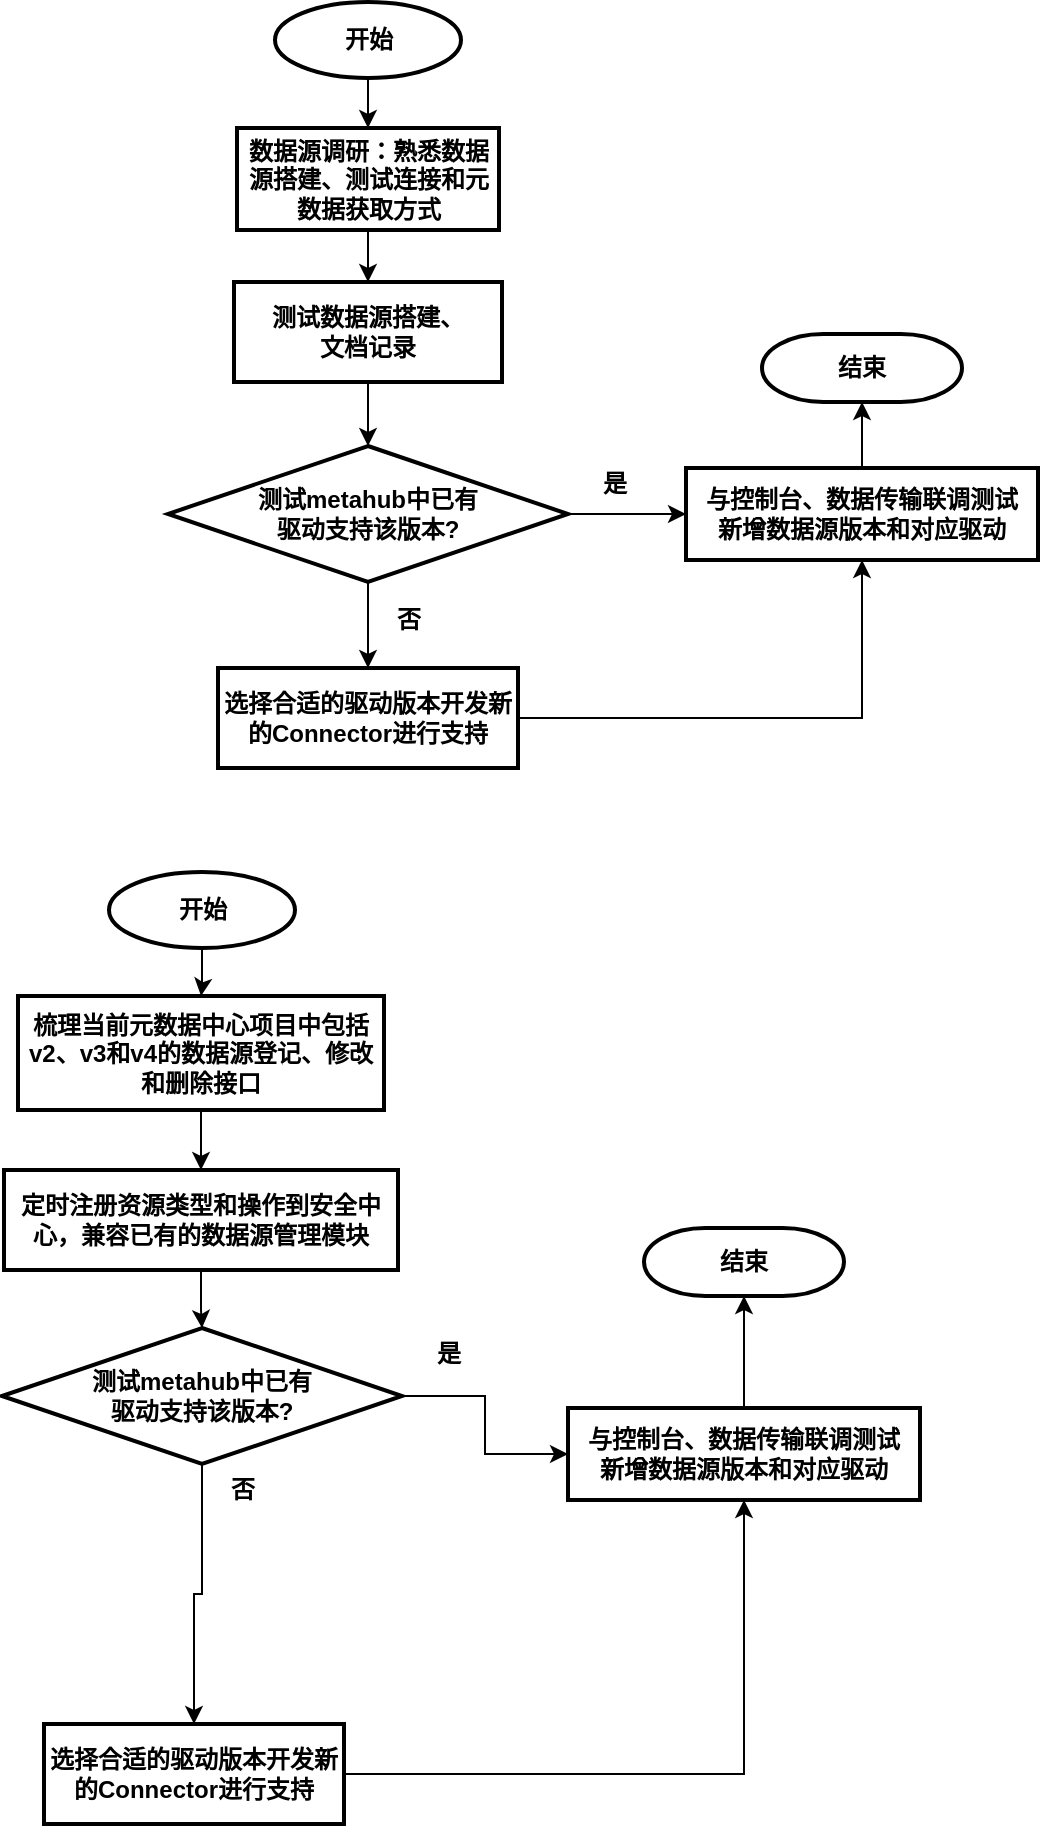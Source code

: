 <mxfile version="20.6.0" type="github">
  <diagram id="SEg9n3wG__ElUB7BrxDW" name="第 1 页">
    <mxGraphModel dx="782" dy="436" grid="0" gridSize="10" guides="1" tooltips="1" connect="1" arrows="1" fold="1" page="1" pageScale="1" pageWidth="827" pageHeight="1169" math="0" shadow="0">
      <root>
        <mxCell id="0" />
        <mxCell id="1" parent="0" />
        <mxCell id="45IXkjVk5gc_Z_pYW6Ua-3" value="" style="edgeStyle=orthogonalEdgeStyle;rounded=0;orthogonalLoop=1;jettySize=auto;html=1;" edge="1" parent="1" source="45IXkjVk5gc_Z_pYW6Ua-1" target="45IXkjVk5gc_Z_pYW6Ua-2">
          <mxGeometry relative="1" as="geometry" />
        </mxCell>
        <mxCell id="45IXkjVk5gc_Z_pYW6Ua-1" value="开始" style="strokeWidth=2;html=1;shape=mxgraph.flowchart.start_1;whiteSpace=wrap;fontStyle=1" vertex="1" parent="1">
          <mxGeometry x="355.5" y="221" width="93" height="38" as="geometry" />
        </mxCell>
        <mxCell id="45IXkjVk5gc_Z_pYW6Ua-5" value="" style="edgeStyle=orthogonalEdgeStyle;rounded=0;orthogonalLoop=1;jettySize=auto;html=1;" edge="1" parent="1" source="45IXkjVk5gc_Z_pYW6Ua-2" target="45IXkjVk5gc_Z_pYW6Ua-4">
          <mxGeometry relative="1" as="geometry" />
        </mxCell>
        <mxCell id="45IXkjVk5gc_Z_pYW6Ua-2" value="数据源调研：熟悉数据源搭建、测试连接和元数据获取方式" style="whiteSpace=wrap;html=1;strokeWidth=2;fontStyle=1" vertex="1" parent="1">
          <mxGeometry x="336.5" y="284" width="131" height="51" as="geometry" />
        </mxCell>
        <mxCell id="45IXkjVk5gc_Z_pYW6Ua-7" value="" style="edgeStyle=orthogonalEdgeStyle;rounded=0;orthogonalLoop=1;jettySize=auto;html=1;" edge="1" parent="1" source="45IXkjVk5gc_Z_pYW6Ua-4" target="45IXkjVk5gc_Z_pYW6Ua-6">
          <mxGeometry relative="1" as="geometry" />
        </mxCell>
        <mxCell id="45IXkjVk5gc_Z_pYW6Ua-4" value="测试数据源搭建、&lt;br&gt;文档记录" style="whiteSpace=wrap;html=1;strokeWidth=2;fontStyle=1" vertex="1" parent="1">
          <mxGeometry x="335" y="361" width="134" height="50" as="geometry" />
        </mxCell>
        <mxCell id="45IXkjVk5gc_Z_pYW6Ua-12" value="" style="edgeStyle=orthogonalEdgeStyle;rounded=0;orthogonalLoop=1;jettySize=auto;html=1;" edge="1" parent="1" source="45IXkjVk5gc_Z_pYW6Ua-6" target="45IXkjVk5gc_Z_pYW6Ua-11">
          <mxGeometry relative="1" as="geometry" />
        </mxCell>
        <mxCell id="45IXkjVk5gc_Z_pYW6Ua-17" value="" style="edgeStyle=orthogonalEdgeStyle;rounded=0;orthogonalLoop=1;jettySize=auto;html=1;" edge="1" parent="1" source="45IXkjVk5gc_Z_pYW6Ua-6" target="45IXkjVk5gc_Z_pYW6Ua-16">
          <mxGeometry relative="1" as="geometry" />
        </mxCell>
        <mxCell id="45IXkjVk5gc_Z_pYW6Ua-6" value="测试metahub中已有&lt;br&gt;驱动支持该版本?" style="rhombus;whiteSpace=wrap;html=1;strokeWidth=2;fontStyle=1;" vertex="1" parent="1">
          <mxGeometry x="302" y="443" width="200" height="68" as="geometry" />
        </mxCell>
        <mxCell id="45IXkjVk5gc_Z_pYW6Ua-10" value="是" style="text;html=1;align=center;verticalAlign=middle;resizable=0;points=[];autosize=1;strokeColor=none;fillColor=none;fontStyle=1" vertex="1" parent="1">
          <mxGeometry x="510" y="449" width="30" height="26" as="geometry" />
        </mxCell>
        <mxCell id="45IXkjVk5gc_Z_pYW6Ua-15" value="" style="edgeStyle=orthogonalEdgeStyle;rounded=0;orthogonalLoop=1;jettySize=auto;html=1;" edge="1" parent="1" source="45IXkjVk5gc_Z_pYW6Ua-11" target="45IXkjVk5gc_Z_pYW6Ua-14">
          <mxGeometry relative="1" as="geometry" />
        </mxCell>
        <mxCell id="45IXkjVk5gc_Z_pYW6Ua-11" value="与控制台、数据传输联调测试&lt;br&gt;新增数据源版本和对应驱动" style="whiteSpace=wrap;html=1;strokeWidth=2;fontStyle=1" vertex="1" parent="1">
          <mxGeometry x="561" y="454" width="176" height="46" as="geometry" />
        </mxCell>
        <mxCell id="45IXkjVk5gc_Z_pYW6Ua-14" value="结束" style="strokeWidth=2;html=1;shape=mxgraph.flowchart.terminator;whiteSpace=wrap;fontStyle=1" vertex="1" parent="1">
          <mxGeometry x="599" y="387" width="100" height="34" as="geometry" />
        </mxCell>
        <mxCell id="45IXkjVk5gc_Z_pYW6Ua-18" style="edgeStyle=orthogonalEdgeStyle;rounded=0;orthogonalLoop=1;jettySize=auto;html=1;exitX=1;exitY=0.5;exitDx=0;exitDy=0;entryX=0.5;entryY=1;entryDx=0;entryDy=0;" edge="1" parent="1" source="45IXkjVk5gc_Z_pYW6Ua-16" target="45IXkjVk5gc_Z_pYW6Ua-11">
          <mxGeometry relative="1" as="geometry" />
        </mxCell>
        <mxCell id="45IXkjVk5gc_Z_pYW6Ua-16" value="选择合适的驱动版本开发新的Connector进行支持" style="whiteSpace=wrap;html=1;strokeWidth=2;fontStyle=1;" vertex="1" parent="1">
          <mxGeometry x="327" y="554" width="150" height="50" as="geometry" />
        </mxCell>
        <mxCell id="45IXkjVk5gc_Z_pYW6Ua-19" value="否" style="text;html=1;align=center;verticalAlign=middle;resizable=0;points=[];autosize=1;strokeColor=none;fillColor=none;fontStyle=1" vertex="1" parent="1">
          <mxGeometry x="407" y="517" width="30" height="26" as="geometry" />
        </mxCell>
        <mxCell id="45IXkjVk5gc_Z_pYW6Ua-20" value="" style="edgeStyle=orthogonalEdgeStyle;rounded=0;orthogonalLoop=1;jettySize=auto;html=1;" edge="1" parent="1" source="45IXkjVk5gc_Z_pYW6Ua-21" target="45IXkjVk5gc_Z_pYW6Ua-23">
          <mxGeometry relative="1" as="geometry" />
        </mxCell>
        <mxCell id="45IXkjVk5gc_Z_pYW6Ua-21" value="开始" style="strokeWidth=2;html=1;shape=mxgraph.flowchart.start_1;whiteSpace=wrap;fontStyle=1" vertex="1" parent="1">
          <mxGeometry x="272.5" y="656" width="93" height="38" as="geometry" />
        </mxCell>
        <mxCell id="45IXkjVk5gc_Z_pYW6Ua-22" value="" style="edgeStyle=orthogonalEdgeStyle;rounded=0;orthogonalLoop=1;jettySize=auto;html=1;" edge="1" parent="1" source="45IXkjVk5gc_Z_pYW6Ua-23" target="45IXkjVk5gc_Z_pYW6Ua-25">
          <mxGeometry relative="1" as="geometry" />
        </mxCell>
        <mxCell id="45IXkjVk5gc_Z_pYW6Ua-23" value="梳理当前元数据中心项目中包括v2、v3和v4的数据源登记、修改和删除接口" style="whiteSpace=wrap;html=1;strokeWidth=2;fontStyle=1" vertex="1" parent="1">
          <mxGeometry x="227" y="718" width="183" height="57" as="geometry" />
        </mxCell>
        <mxCell id="45IXkjVk5gc_Z_pYW6Ua-24" value="" style="edgeStyle=orthogonalEdgeStyle;rounded=0;orthogonalLoop=1;jettySize=auto;html=1;" edge="1" parent="1" source="45IXkjVk5gc_Z_pYW6Ua-25" target="45IXkjVk5gc_Z_pYW6Ua-28">
          <mxGeometry relative="1" as="geometry" />
        </mxCell>
        <mxCell id="45IXkjVk5gc_Z_pYW6Ua-25" value="定时注册资源类型和操作到安全中心，兼容已有的数据源管理模块" style="whiteSpace=wrap;html=1;strokeWidth=2;fontStyle=1" vertex="1" parent="1">
          <mxGeometry x="220" y="805" width="197" height="50" as="geometry" />
        </mxCell>
        <mxCell id="45IXkjVk5gc_Z_pYW6Ua-26" value="" style="edgeStyle=orthogonalEdgeStyle;rounded=0;orthogonalLoop=1;jettySize=auto;html=1;" edge="1" parent="1" source="45IXkjVk5gc_Z_pYW6Ua-28" target="45IXkjVk5gc_Z_pYW6Ua-31">
          <mxGeometry relative="1" as="geometry" />
        </mxCell>
        <mxCell id="45IXkjVk5gc_Z_pYW6Ua-27" value="" style="edgeStyle=orthogonalEdgeStyle;rounded=0;orthogonalLoop=1;jettySize=auto;html=1;" edge="1" parent="1" source="45IXkjVk5gc_Z_pYW6Ua-28" target="45IXkjVk5gc_Z_pYW6Ua-34">
          <mxGeometry relative="1" as="geometry" />
        </mxCell>
        <mxCell id="45IXkjVk5gc_Z_pYW6Ua-28" value="测试metahub中已有&lt;br&gt;驱动支持该版本?" style="rhombus;whiteSpace=wrap;html=1;strokeWidth=2;fontStyle=1;" vertex="1" parent="1">
          <mxGeometry x="219" y="884" width="200" height="68" as="geometry" />
        </mxCell>
        <mxCell id="45IXkjVk5gc_Z_pYW6Ua-29" value="是" style="text;html=1;align=center;verticalAlign=middle;resizable=0;points=[];autosize=1;strokeColor=none;fillColor=none;fontStyle=1" vertex="1" parent="1">
          <mxGeometry x="427" y="884" width="30" height="26" as="geometry" />
        </mxCell>
        <mxCell id="45IXkjVk5gc_Z_pYW6Ua-30" value="" style="edgeStyle=orthogonalEdgeStyle;rounded=0;orthogonalLoop=1;jettySize=auto;html=1;" edge="1" parent="1" source="45IXkjVk5gc_Z_pYW6Ua-31" target="45IXkjVk5gc_Z_pYW6Ua-32">
          <mxGeometry relative="1" as="geometry" />
        </mxCell>
        <mxCell id="45IXkjVk5gc_Z_pYW6Ua-31" value="与控制台、数据传输联调测试&lt;br&gt;新增数据源版本和对应驱动" style="whiteSpace=wrap;html=1;strokeWidth=2;fontStyle=1" vertex="1" parent="1">
          <mxGeometry x="502" y="924" width="176" height="46" as="geometry" />
        </mxCell>
        <mxCell id="45IXkjVk5gc_Z_pYW6Ua-32" value="结束" style="strokeWidth=2;html=1;shape=mxgraph.flowchart.terminator;whiteSpace=wrap;fontStyle=1" vertex="1" parent="1">
          <mxGeometry x="540" y="834" width="100" height="34" as="geometry" />
        </mxCell>
        <mxCell id="45IXkjVk5gc_Z_pYW6Ua-33" style="edgeStyle=orthogonalEdgeStyle;rounded=0;orthogonalLoop=1;jettySize=auto;html=1;exitX=1;exitY=0.5;exitDx=0;exitDy=0;entryX=0.5;entryY=1;entryDx=0;entryDy=0;" edge="1" parent="1" source="45IXkjVk5gc_Z_pYW6Ua-34" target="45IXkjVk5gc_Z_pYW6Ua-31">
          <mxGeometry relative="1" as="geometry" />
        </mxCell>
        <mxCell id="45IXkjVk5gc_Z_pYW6Ua-34" value="选择合适的驱动版本开发新的Connector进行支持" style="whiteSpace=wrap;html=1;strokeWidth=2;fontStyle=1;" vertex="1" parent="1">
          <mxGeometry x="240" y="1082" width="150" height="50" as="geometry" />
        </mxCell>
        <mxCell id="45IXkjVk5gc_Z_pYW6Ua-35" value="否" style="text;html=1;align=center;verticalAlign=middle;resizable=0;points=[];autosize=1;strokeColor=none;fillColor=none;fontStyle=1" vertex="1" parent="1">
          <mxGeometry x="324" y="952" width="30" height="26" as="geometry" />
        </mxCell>
      </root>
    </mxGraphModel>
  </diagram>
</mxfile>
